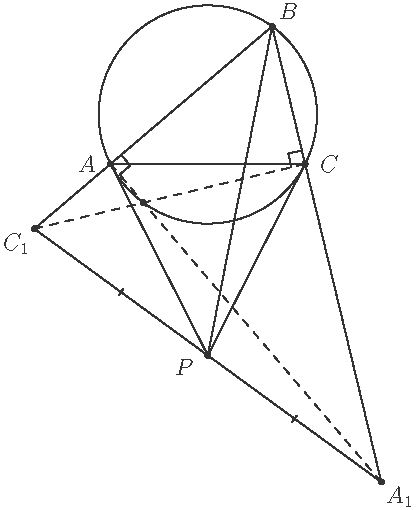 import geometry;
size(9cm);

pen penColor = rgb("333333");

triangle t = triangleabc(4, 6, 5.5);

point B = t.C;
point A = t.A;
point C = t.B;

circle w = circle(t);

line a = tangent(w, A);
line c = tangent(w, C);

point M = midpoint(segment(A, C));

point P = intersectionpoint(a, c);

point A1 = intersectionpoint(perpendicular(A, line(B, A)), line(B, C));
point C1 = intersectionpoint(perpendicular(C, line(B, C)), line(B, A));


//draw

dot("$B$", B, N+E, fontsize(12) + penColor);
dot("$A$", A, S*0+W*2, fontsize(12) + penColor);
dot("$C$", C, S*0+E*2, fontsize(12) + penColor);

//dot("$M$", M, S*1.5+W*0.7, fontsize(12) + penColor);

draw(t, penColor);
draw(w, penColor);

draw(segment(A, P), penColor);
draw(segment(C, P), penColor);


draw(segment(A, C1), penColor);
draw(segment(C, A1), penColor);

draw(segment(A, A1), penColor+dashed);
draw(segment(C, C1), penColor+dashed);


draw(segment(C1, P), penColor, StickIntervalMarker(1, 1, 4, penColor));
draw(segment(A1, P), penColor, StickIntervalMarker(1, 1, 4, penColor));

//draw(segment(B, M), penColor);
draw(segment(B, P), penColor);

dot("$P$", P, S+W*2, fontsize(12) + penColor);

//markangle(A, B, M, penColor, n=1, radius=6mm);
//markangle(P, B, C, penColor, n=1, radius=6.7mm);



dot("$A_1$", A1, SE, fontsize(12) + penColor);
dot("$C_1$", C1, SW, fontsize(12) + penColor);



markrightangle(A1, A, B, 7, penColor);
markrightangle(C1, C, B, 7, penColor);


dot(intersectionpoint(line(A, A1), line(C, C1)), penColor);

/*
markangle(C1, C, P,  penColor, n=1, Fill(penColor), radius=4.5mm);
markangle(A1, A, C,  penColor, n=1, Fill(penColor), radius=5mm);
markangle(A1, C1, C, penColor, n=1, Fill(penColor), radius=5mm);
*/
/*
markangle(Label("$\alpha$", fontsize(10) + penColor), C1, C, P, penColor, n=1, radius=4.5mm);
markangle(Label("$\alpha$", fontsize(10) + penColor), A1, A, C, penColor, n=1, radius=5mm);
markangle(Label("$\alpha$", fontsize(10) + penColor), A1, C1, C, penColor, n=1, radius=5mm);
*/
